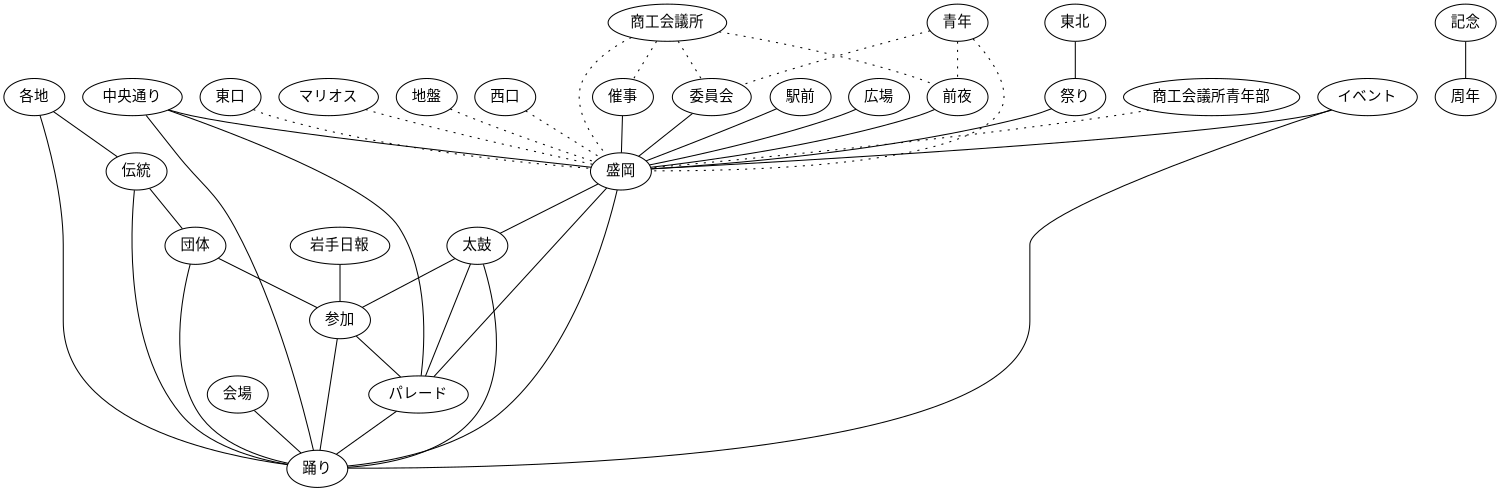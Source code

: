graph keygraph {
graph [size="10,10"]
各地--伝統
伝統--団体
会場--踊り
催事--盛岡
祭り--盛岡
団体--参加
岩手日報--参加
中央通り--パレード
太鼓--参加
前夜--盛岡
記念--周年
駅前--盛岡
イベント--盛岡
イベント--踊り
参加--パレード
盛岡--太鼓
広場--盛岡
委員会--盛岡
各地--踊り
中央通り--踊り
参加--踊り
太鼓--パレード
伝統--踊り
団体--踊り
中央通り--盛岡
太鼓--踊り
盛岡--パレード
東北--祭り
パレード--踊り
盛岡--踊り
青年--前夜[style="dotted"]
商工会議所--催事[style="dotted"]
商工会議所--前夜[style="dotted"]
青年--委員会[style="dotted"]
商工会議所--委員会[style="dotted"]
商工会議所青年部--盛岡[style="dotted"]
東口--盛岡[style="dotted"]
マリオス--盛岡[style="dotted"]
地盤--盛岡[style="dotted"]
青年--盛岡[style="dotted"]
商工会議所--盛岡[style="dotted"]
西口--盛岡[style="dotted"]
}